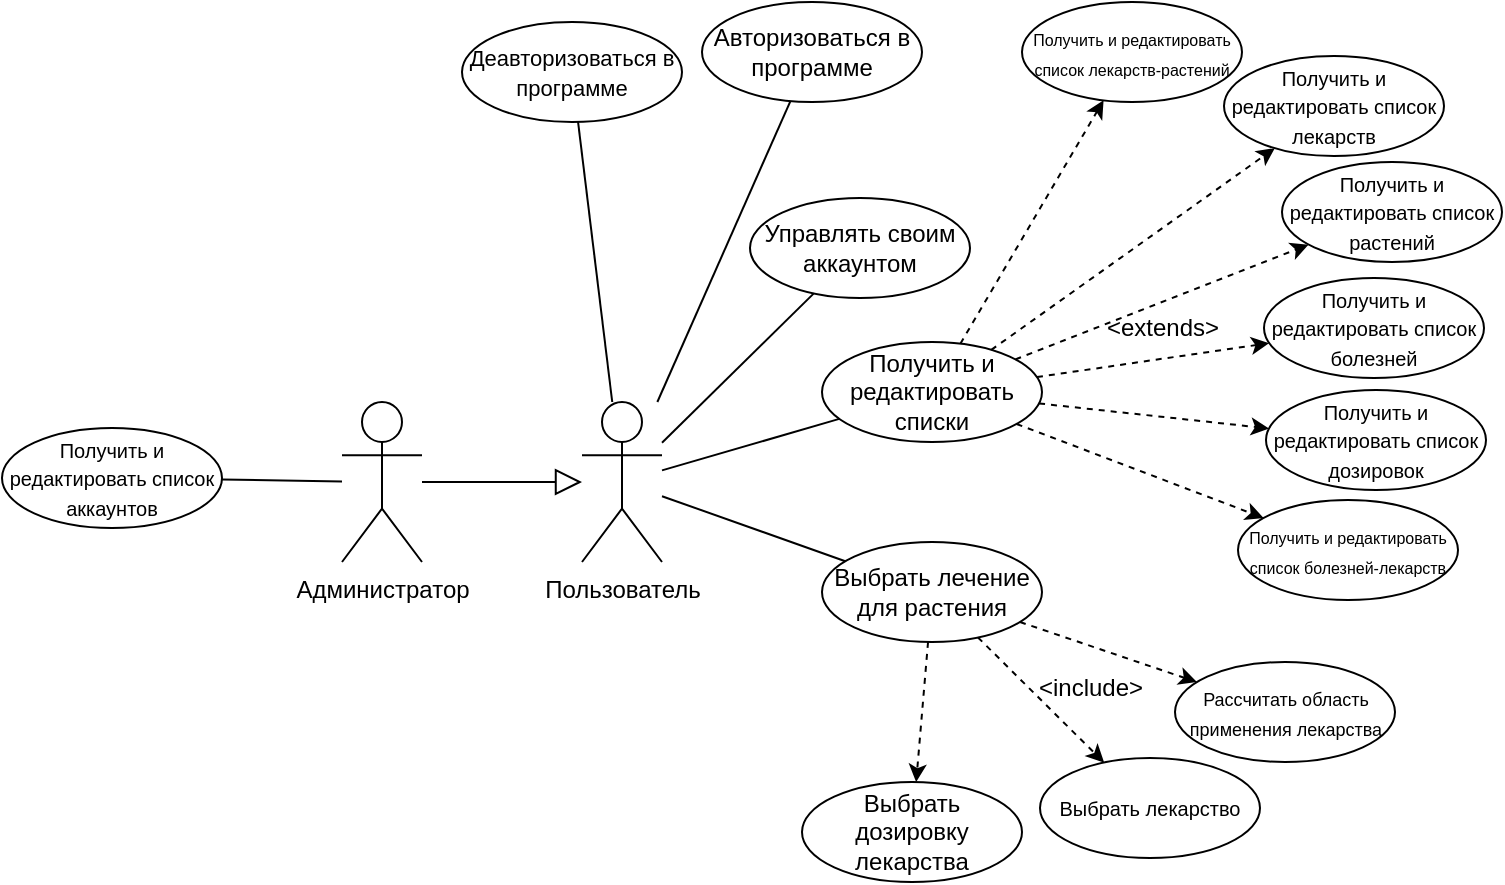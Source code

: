 <mxfile version="25.0.2">
  <diagram name="Страница — 1" id="_WXAnfutyMJfWvvPiynL">
    <mxGraphModel dx="995" dy="678" grid="1" gridSize="10" guides="1" tooltips="1" connect="1" arrows="1" fold="1" page="1" pageScale="1" pageWidth="827" pageHeight="1169" math="0" shadow="0">
      <root>
        <mxCell id="0" />
        <mxCell id="1" parent="0" />
        <mxCell id="n8NMJPE-BqWjE6gtwIsE-1" value="Пользователь" style="shape=umlActor;verticalLabelPosition=bottom;verticalAlign=top;html=1;outlineConnect=0;" vertex="1" parent="1">
          <mxGeometry x="440" y="400" width="40" height="80" as="geometry" />
        </mxCell>
        <mxCell id="n8NMJPE-BqWjE6gtwIsE-3" value="Администратор" style="shape=umlActor;verticalLabelPosition=bottom;verticalAlign=top;html=1;outlineConnect=0;" vertex="1" parent="1">
          <mxGeometry x="320" y="400" width="40" height="80" as="geometry" />
        </mxCell>
        <mxCell id="n8NMJPE-BqWjE6gtwIsE-4" value="Управлять своим аккаунтом" style="ellipse;whiteSpace=wrap;html=1;" vertex="1" parent="1">
          <mxGeometry x="524" y="298" width="110" height="50" as="geometry" />
        </mxCell>
        <mxCell id="n8NMJPE-BqWjE6gtwIsE-5" value="" style="endArrow=none;html=1;rounded=0;" edge="1" parent="1" source="n8NMJPE-BqWjE6gtwIsE-1" target="n8NMJPE-BqWjE6gtwIsE-4">
          <mxGeometry width="50" height="50" relative="1" as="geometry">
            <mxPoint x="650" y="500" as="sourcePoint" />
            <mxPoint x="700" y="450" as="targetPoint" />
          </mxGeometry>
        </mxCell>
        <mxCell id="n8NMJPE-BqWjE6gtwIsE-6" value="Получить и редактировать списки" style="ellipse;whiteSpace=wrap;html=1;" vertex="1" parent="1">
          <mxGeometry x="560" y="370" width="110" height="50" as="geometry" />
        </mxCell>
        <mxCell id="n8NMJPE-BqWjE6gtwIsE-7" value="" style="endArrow=none;html=1;rounded=0;" edge="1" parent="1" source="n8NMJPE-BqWjE6gtwIsE-1" target="n8NMJPE-BqWjE6gtwIsE-6">
          <mxGeometry width="50" height="50" relative="1" as="geometry">
            <mxPoint x="640" y="580" as="sourcePoint" />
            <mxPoint x="690" y="530" as="targetPoint" />
          </mxGeometry>
        </mxCell>
        <mxCell id="n8NMJPE-BqWjE6gtwIsE-8" value="&lt;font style=&quot;font-size: 10px;&quot;&gt;Получить и редактировать список лекарств&lt;/font&gt;" style="ellipse;whiteSpace=wrap;html=1;" vertex="1" parent="1">
          <mxGeometry x="761" y="227" width="110" height="50" as="geometry" />
        </mxCell>
        <mxCell id="n8NMJPE-BqWjE6gtwIsE-11" value="&lt;font style=&quot;font-size: 10px;&quot;&gt;Получить и редактировать список растений&lt;/font&gt;" style="ellipse;whiteSpace=wrap;html=1;" vertex="1" parent="1">
          <mxGeometry x="790" y="280" width="110" height="50" as="geometry" />
        </mxCell>
        <mxCell id="n8NMJPE-BqWjE6gtwIsE-12" value="&lt;font style=&quot;font-size: 10px;&quot;&gt;Получить и редактировать список болезней&lt;/font&gt;" style="ellipse;whiteSpace=wrap;html=1;" vertex="1" parent="1">
          <mxGeometry x="781" y="338" width="110" height="50" as="geometry" />
        </mxCell>
        <mxCell id="n8NMJPE-BqWjE6gtwIsE-14" value="" style="endArrow=classic;dashed=1;html=1;rounded=0;endFill=1;" edge="1" parent="1" source="n8NMJPE-BqWjE6gtwIsE-6" target="n8NMJPE-BqWjE6gtwIsE-8">
          <mxGeometry width="50" height="50" relative="1" as="geometry">
            <mxPoint x="640" y="530" as="sourcePoint" />
            <mxPoint x="690" y="480" as="targetPoint" />
          </mxGeometry>
        </mxCell>
        <mxCell id="n8NMJPE-BqWjE6gtwIsE-15" value="" style="endArrow=classic;dashed=1;html=1;rounded=0;endFill=1;" edge="1" parent="1" source="n8NMJPE-BqWjE6gtwIsE-6" target="n8NMJPE-BqWjE6gtwIsE-11">
          <mxGeometry width="50" height="50" relative="1" as="geometry">
            <mxPoint x="659" y="385" as="sourcePoint" />
            <mxPoint x="731" y="345" as="targetPoint" />
          </mxGeometry>
        </mxCell>
        <mxCell id="n8NMJPE-BqWjE6gtwIsE-16" value="" style="endArrow=classic;dashed=1;html=1;rounded=0;endFill=1;" edge="1" parent="1" source="n8NMJPE-BqWjE6gtwIsE-6" target="n8NMJPE-BqWjE6gtwIsE-12">
          <mxGeometry width="50" height="50" relative="1" as="geometry">
            <mxPoint x="679" y="401" as="sourcePoint" />
            <mxPoint x="711" y="399" as="targetPoint" />
          </mxGeometry>
        </mxCell>
        <mxCell id="n8NMJPE-BqWjE6gtwIsE-17" value="&lt;font style=&quot;font-size: 10px;&quot;&gt;Получить и редактировать список дозировок&lt;/font&gt;" style="ellipse;whiteSpace=wrap;html=1;" vertex="1" parent="1">
          <mxGeometry x="782" y="394" width="110" height="50" as="geometry" />
        </mxCell>
        <mxCell id="n8NMJPE-BqWjE6gtwIsE-18" value="" style="endArrow=classic;dashed=1;html=1;rounded=0;endFill=1;" edge="1" parent="1" source="n8NMJPE-BqWjE6gtwIsE-6" target="n8NMJPE-BqWjE6gtwIsE-17">
          <mxGeometry width="50" height="50" relative="1" as="geometry">
            <mxPoint x="668" y="420" as="sourcePoint" />
            <mxPoint x="722" y="440" as="targetPoint" />
          </mxGeometry>
        </mxCell>
        <mxCell id="n8NMJPE-BqWjE6gtwIsE-19" value="&lt;font style=&quot;font-size: 8px;&quot;&gt;Получить и редактировать список болезней-лекарств&lt;/font&gt;" style="ellipse;whiteSpace=wrap;html=1;" vertex="1" parent="1">
          <mxGeometry x="768" y="449" width="110" height="50" as="geometry" />
        </mxCell>
        <mxCell id="n8NMJPE-BqWjE6gtwIsE-21" value="" style="endArrow=classic;dashed=1;html=1;rounded=0;endFill=1;" edge="1" parent="1" source="n8NMJPE-BqWjE6gtwIsE-6" target="n8NMJPE-BqWjE6gtwIsE-19">
          <mxGeometry width="50" height="50" relative="1" as="geometry">
            <mxPoint x="648" y="428" as="sourcePoint" />
            <mxPoint x="702" y="482" as="targetPoint" />
          </mxGeometry>
        </mxCell>
        <mxCell id="n8NMJPE-BqWjE6gtwIsE-23" value="&lt;font style=&quot;font-size: 8px;&quot;&gt;Получить и редактировать список лекарств-растений&lt;/font&gt;" style="ellipse;whiteSpace=wrap;html=1;" vertex="1" parent="1">
          <mxGeometry x="660" y="200" width="110" height="50" as="geometry" />
        </mxCell>
        <mxCell id="n8NMJPE-BqWjE6gtwIsE-24" value="" style="endArrow=classic;dashed=1;html=1;rounded=0;endFill=1;" edge="1" target="n8NMJPE-BqWjE6gtwIsE-23" parent="1" source="n8NMJPE-BqWjE6gtwIsE-6">
          <mxGeometry width="50" height="50" relative="1" as="geometry">
            <mxPoint x="717.004" y="325.475" as="sourcePoint" />
            <mxPoint x="722.87" y="177" as="targetPoint" />
          </mxGeometry>
        </mxCell>
        <mxCell id="n8NMJPE-BqWjE6gtwIsE-25" value="&amp;lt;extends&amp;gt;" style="text;html=1;align=center;verticalAlign=middle;resizable=0;points=[];autosize=1;strokeColor=none;fillColor=none;" vertex="1" parent="1">
          <mxGeometry x="690" y="348" width="80" height="30" as="geometry" />
        </mxCell>
        <mxCell id="n8NMJPE-BqWjE6gtwIsE-26" value="" style="endArrow=block;html=1;rounded=0;endFill=0;endSize=11;" edge="1" parent="1" source="n8NMJPE-BqWjE6gtwIsE-3" target="n8NMJPE-BqWjE6gtwIsE-1">
          <mxGeometry width="50" height="50" relative="1" as="geometry">
            <mxPoint x="440" y="330" as="sourcePoint" />
            <mxPoint x="490" y="280" as="targetPoint" />
          </mxGeometry>
        </mxCell>
        <mxCell id="n8NMJPE-BqWjE6gtwIsE-27" value="&lt;font style=&quot;font-size: 10px;&quot;&gt;Получить и редактировать список аккаунтов&lt;/font&gt;" style="ellipse;whiteSpace=wrap;html=1;" vertex="1" parent="1">
          <mxGeometry x="150" y="413" width="110" height="50" as="geometry" />
        </mxCell>
        <mxCell id="n8NMJPE-BqWjE6gtwIsE-28" value="" style="endArrow=none;html=1;rounded=0;" edge="1" parent="1" source="n8NMJPE-BqWjE6gtwIsE-27" target="n8NMJPE-BqWjE6gtwIsE-3">
          <mxGeometry width="50" height="50" relative="1" as="geometry">
            <mxPoint x="260" y="610" as="sourcePoint" />
            <mxPoint x="310" y="560" as="targetPoint" />
          </mxGeometry>
        </mxCell>
        <mxCell id="n8NMJPE-BqWjE6gtwIsE-29" value="Выбрать лечение для растения" style="ellipse;whiteSpace=wrap;html=1;" vertex="1" parent="1">
          <mxGeometry x="560" y="470" width="110" height="50" as="geometry" />
        </mxCell>
        <mxCell id="n8NMJPE-BqWjE6gtwIsE-30" value="" style="endArrow=none;html=1;rounded=0;" edge="1" target="n8NMJPE-BqWjE6gtwIsE-29" parent="1" source="n8NMJPE-BqWjE6gtwIsE-1">
          <mxGeometry width="50" height="50" relative="1" as="geometry">
            <mxPoint x="490" y="563" as="sourcePoint" />
            <mxPoint x="700" y="659" as="targetPoint" />
          </mxGeometry>
        </mxCell>
        <mxCell id="n8NMJPE-BqWjE6gtwIsE-31" value="" style="endArrow=classic;dashed=1;html=1;rounded=0;endFill=1;" edge="1" target="n8NMJPE-BqWjE6gtwIsE-37" parent="1" source="n8NMJPE-BqWjE6gtwIsE-29">
          <mxGeometry width="50" height="50" relative="1" as="geometry">
            <mxPoint x="612.5" y="603" as="sourcePoint" />
            <mxPoint x="657.5" y="674" as="targetPoint" />
          </mxGeometry>
        </mxCell>
        <mxCell id="n8NMJPE-BqWjE6gtwIsE-32" value="" style="endArrow=classic;dashed=1;html=1;rounded=0;endFill=1;" edge="1" target="n8NMJPE-BqWjE6gtwIsE-36" parent="1" source="n8NMJPE-BqWjE6gtwIsE-29">
          <mxGeometry width="50" height="50" relative="1" as="geometry">
            <mxPoint x="624.5" y="593" as="sourcePoint" />
            <mxPoint x="677.5" y="632" as="targetPoint" />
          </mxGeometry>
        </mxCell>
        <mxCell id="n8NMJPE-BqWjE6gtwIsE-33" value="&amp;lt;include&amp;gt;" style="text;html=1;align=center;verticalAlign=middle;resizable=0;points=[];autosize=1;strokeColor=none;fillColor=none;" vertex="1" parent="1">
          <mxGeometry x="654" y="528" width="80" height="30" as="geometry" />
        </mxCell>
        <mxCell id="n8NMJPE-BqWjE6gtwIsE-34" value="" style="endArrow=classic;dashed=1;html=1;rounded=0;endFill=1;" edge="1" target="n8NMJPE-BqWjE6gtwIsE-35" parent="1" source="n8NMJPE-BqWjE6gtwIsE-29">
          <mxGeometry width="50" height="50" relative="1" as="geometry">
            <mxPoint x="622.5" y="580" as="sourcePoint" />
            <mxPoint x="666.5" y="591" as="targetPoint" />
          </mxGeometry>
        </mxCell>
        <mxCell id="n8NMJPE-BqWjE6gtwIsE-35" value="&lt;font style=&quot;font-size: 9px;&quot;&gt;Рассчитать область применения лекарства&lt;/font&gt;" style="ellipse;whiteSpace=wrap;html=1;" vertex="1" parent="1">
          <mxGeometry x="736.5" y="530" width="110" height="50" as="geometry" />
        </mxCell>
        <mxCell id="n8NMJPE-BqWjE6gtwIsE-36" value="&lt;span style=&quot;font-size: 10px;&quot;&gt;Выбрать лекарство&lt;/span&gt;" style="ellipse;whiteSpace=wrap;html=1;" vertex="1" parent="1">
          <mxGeometry x="669" y="578" width="110" height="50" as="geometry" />
        </mxCell>
        <mxCell id="n8NMJPE-BqWjE6gtwIsE-37" value="&lt;font&gt;Выбрать дозировку лекарства&lt;/font&gt;" style="ellipse;whiteSpace=wrap;html=1;" vertex="1" parent="1">
          <mxGeometry x="550" y="590" width="110" height="50" as="geometry" />
        </mxCell>
        <mxCell id="n8NMJPE-BqWjE6gtwIsE-39" value="Авторизоваться в программе" style="ellipse;whiteSpace=wrap;html=1;" vertex="1" parent="1">
          <mxGeometry x="500" y="200" width="110" height="50" as="geometry" />
        </mxCell>
        <mxCell id="n8NMJPE-BqWjE6gtwIsE-40" value="" style="endArrow=none;html=1;rounded=0;" edge="1" parent="1" source="n8NMJPE-BqWjE6gtwIsE-39" target="n8NMJPE-BqWjE6gtwIsE-1">
          <mxGeometry width="50" height="50" relative="1" as="geometry">
            <mxPoint x="380" y="590" as="sourcePoint" />
            <mxPoint x="430" y="540" as="targetPoint" />
          </mxGeometry>
        </mxCell>
        <mxCell id="n8NMJPE-BqWjE6gtwIsE-41" value="" style="endArrow=none;html=1;rounded=0;" edge="1" source="n8NMJPE-BqWjE6gtwIsE-42" parent="1" target="n8NMJPE-BqWjE6gtwIsE-1">
          <mxGeometry width="50" height="50" relative="1" as="geometry">
            <mxPoint x="336" y="318" as="sourcePoint" />
            <mxPoint x="418" y="208" as="targetPoint" />
          </mxGeometry>
        </mxCell>
        <mxCell id="n8NMJPE-BqWjE6gtwIsE-42" value="&lt;font style=&quot;font-size: 11px;&quot;&gt;Деавторизоваться в программе&lt;/font&gt;" style="ellipse;whiteSpace=wrap;html=1;" vertex="1" parent="1">
          <mxGeometry x="380" y="210" width="110" height="50" as="geometry" />
        </mxCell>
      </root>
    </mxGraphModel>
  </diagram>
</mxfile>
